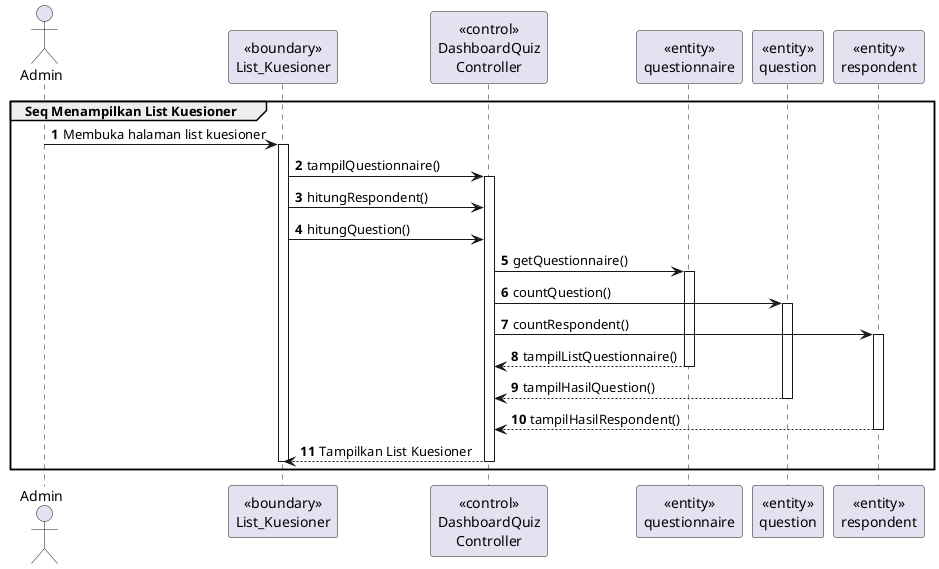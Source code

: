 @startuml tampilListKuesioner
autonumber
    actor Admin 
    participant "<<boundary>>\nList_Kuesioner" as list
    participant "<<control>>\nDashboardQuiz\nController" as dqcontrol
    participant "<<entity>>\nquestionnaire" as questioner
    participant "<<entity>>\nquestion" as question
    participant "<<entity>>\nrespondent" as respondent


    group Seq Menampilkan List Kuesioner
        Admin->list:Membuka halaman list kuesioner
        activate list
            list-> dqcontrol: tampilQuestionnaire()
            activate dqcontrol
                list-> dqcontrol: hitungRespondent()
                list-> dqcontrol: hitungQuestion()

                dqcontrol-> questioner: getQuestionnaire()
                activate questioner
                    dqcontrol-> question:   countQuestion()
                activate question
                    dqcontrol-> respondent: countRespondent()
                activate respondent

                    questioner--> dqcontrol: tampilListQuestionnaire()
                deactivate questioner
                    question--> dqcontrol: tampilHasilQuestion() 
                deactivate question
                    respondent--> dqcontrol: tampilHasilRespondent() 
                deactivate respondent
                dqcontrol--> list: Tampilkan List Kuesioner
            deactivate dqcontrol
        deactivate list
    end
@enduml
```